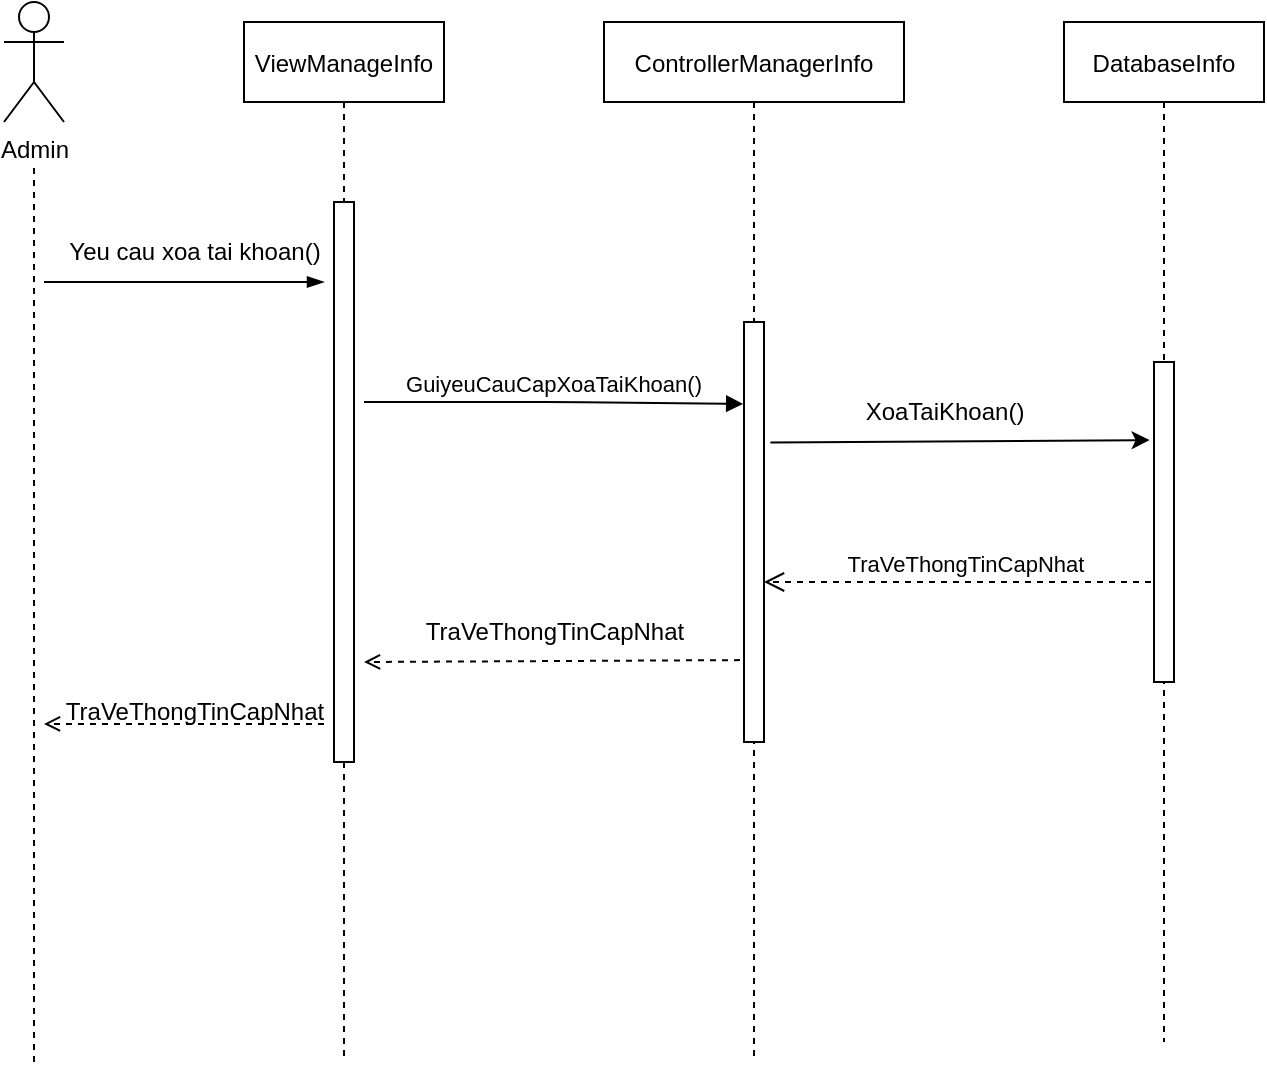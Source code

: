 <mxfile version="20.8.16" type="device"><diagram id="kgpKYQtTHZ0yAKxKKP6v" name="Page-1"><mxGraphModel dx="1036" dy="654" grid="1" gridSize="10" guides="1" tooltips="1" connect="1" arrows="1" fold="1" page="1" pageScale="1" pageWidth="850" pageHeight="1100" math="0" shadow="0"><root><mxCell id="0"/><mxCell id="1" parent="0"/><mxCell id="3nuBFxr9cyL0pnOWT2aG-1" value="ViewManageInfo" style="shape=umlLifeline;perimeter=lifelinePerimeter;container=1;collapsible=0;recursiveResize=0;rounded=0;shadow=0;strokeWidth=1;" parent="1" vertex="1"><mxGeometry x="180" y="80" width="100" height="520" as="geometry"/></mxCell><mxCell id="rD2DhcnAycF6JO2sl_hs-12" value="" style="points=[];perimeter=orthogonalPerimeter;rounded=0;shadow=0;strokeWidth=1;" parent="3nuBFxr9cyL0pnOWT2aG-1" vertex="1"><mxGeometry x="45" y="90" width="10" height="280" as="geometry"/></mxCell><mxCell id="3nuBFxr9cyL0pnOWT2aG-5" value="ControllerManagerInfo" style="shape=umlLifeline;perimeter=lifelinePerimeter;container=1;collapsible=0;recursiveResize=0;rounded=0;shadow=0;strokeWidth=1;" parent="1" vertex="1"><mxGeometry x="360" y="80" width="150" height="520" as="geometry"/></mxCell><mxCell id="3nuBFxr9cyL0pnOWT2aG-6" value="" style="points=[];perimeter=orthogonalPerimeter;rounded=0;shadow=0;strokeWidth=1;" parent="3nuBFxr9cyL0pnOWT2aG-5" vertex="1"><mxGeometry x="70" y="150" width="10" height="210" as="geometry"/></mxCell><mxCell id="3nuBFxr9cyL0pnOWT2aG-7" value="TraVeThongTinCapNhat" style="verticalAlign=bottom;endArrow=open;dashed=1;endSize=8;shadow=0;strokeWidth=1;" parent="1" source="rD2DhcnAycF6JO2sl_hs-1" edge="1"><mxGeometry x="-0.003" relative="1" as="geometry"><mxPoint x="440" y="360" as="targetPoint"/><Array as="points"><mxPoint x="570" y="360"/></Array><mxPoint x="1" as="offset"/></mxGeometry></mxCell><mxCell id="3nuBFxr9cyL0pnOWT2aG-9" value="GuiyeuCauCapXoaTaiKhoan()" style="verticalAlign=bottom;endArrow=block;shadow=0;strokeWidth=1;entryX=-0.04;entryY=0.195;entryDx=0;entryDy=0;entryPerimeter=0;" parent="1" target="3nuBFxr9cyL0pnOWT2aG-6" edge="1"><mxGeometry relative="1" as="geometry"><mxPoint x="240" y="270" as="sourcePoint"/><mxPoint x="420" y="182" as="targetPoint"/><Array as="points"><mxPoint x="340" y="270"/></Array></mxGeometry></mxCell><mxCell id="rD2DhcnAycF6JO2sl_hs-1" value="DatabaseInfo" style="shape=umlLifeline;perimeter=lifelinePerimeter;container=1;collapsible=0;recursiveResize=0;rounded=0;shadow=0;strokeWidth=1;" parent="1" vertex="1"><mxGeometry x="590" y="80" width="100" height="510" as="geometry"/></mxCell><mxCell id="rD2DhcnAycF6JO2sl_hs-2" value="" style="points=[];perimeter=orthogonalPerimeter;rounded=0;shadow=0;strokeWidth=1;" parent="rD2DhcnAycF6JO2sl_hs-1" vertex="1"><mxGeometry x="45" y="170" width="10" height="160" as="geometry"/></mxCell><mxCell id="rD2DhcnAycF6JO2sl_hs-3" value="Admin" style="shape=umlActor;verticalLabelPosition=bottom;verticalAlign=top;html=1;outlineConnect=0;" parent="1" vertex="1"><mxGeometry x="60" y="70" width="30" height="60" as="geometry"/></mxCell><mxCell id="rD2DhcnAycF6JO2sl_hs-4" value="" style="endArrow=none;dashed=1;html=1;rounded=0;" parent="1" edge="1"><mxGeometry width="50" height="50" relative="1" as="geometry"><mxPoint x="75" y="600" as="sourcePoint"/><mxPoint x="75" y="150" as="targetPoint"/></mxGeometry></mxCell><mxCell id="rD2DhcnAycF6JO2sl_hs-7" value="" style="endArrow=classic;html=1;rounded=0;entryX=-0.22;entryY=0.244;entryDx=0;entryDy=0;entryPerimeter=0;exitX=1.32;exitY=0.287;exitDx=0;exitDy=0;exitPerimeter=0;" parent="1" source="3nuBFxr9cyL0pnOWT2aG-6" target="rD2DhcnAycF6JO2sl_hs-2" edge="1"><mxGeometry width="50" height="50" relative="1" as="geometry"><mxPoint x="400" y="360" as="sourcePoint"/><mxPoint x="450" y="310" as="targetPoint"/></mxGeometry></mxCell><mxCell id="rD2DhcnAycF6JO2sl_hs-8" value="XoaTaiKhoan()" style="text;html=1;align=center;verticalAlign=middle;resizable=0;points=[];autosize=1;strokeColor=none;fillColor=none;" parent="1" vertex="1"><mxGeometry x="480" y="260" width="100" height="30" as="geometry"/></mxCell><mxCell id="rD2DhcnAycF6JO2sl_hs-11" value="" style="endArrow=blockThin;html=1;rounded=0;endFill=1;" parent="1" edge="1"><mxGeometry width="50" height="50" relative="1" as="geometry"><mxPoint x="80" y="210" as="sourcePoint"/><mxPoint x="220" y="210" as="targetPoint"/></mxGeometry></mxCell><mxCell id="rD2DhcnAycF6JO2sl_hs-13" value="Yeu cau xoa tai khoan()" style="text;html=1;align=center;verticalAlign=middle;resizable=0;points=[];autosize=1;strokeColor=none;fillColor=none;" parent="1" vertex="1"><mxGeometry x="80" y="180" width="150" height="30" as="geometry"/></mxCell><mxCell id="rD2DhcnAycF6JO2sl_hs-15" value="" style="endArrow=open;html=1;rounded=0;exitX=-0.2;exitY=0.805;exitDx=0;exitDy=0;exitPerimeter=0;dashed=1;endFill=0;" parent="1" source="3nuBFxr9cyL0pnOWT2aG-6" edge="1"><mxGeometry width="50" height="50" relative="1" as="geometry"><mxPoint x="400" y="360" as="sourcePoint"/><mxPoint x="240" y="400" as="targetPoint"/></mxGeometry></mxCell><mxCell id="rD2DhcnAycF6JO2sl_hs-16" value="" style="endArrow=open;html=1;rounded=0;dashed=1;endFill=0;" parent="1" edge="1"><mxGeometry width="50" height="50" relative="1" as="geometry"><mxPoint x="220" y="431" as="sourcePoint"/><mxPoint x="80" y="430.95" as="targetPoint"/></mxGeometry></mxCell><mxCell id="rD2DhcnAycF6JO2sl_hs-17" value="TraVeThongTinCapNhat" style="text;html=1;align=center;verticalAlign=middle;resizable=0;points=[];autosize=1;strokeColor=none;fillColor=none;" parent="1" vertex="1"><mxGeometry x="260" y="370" width="150" height="30" as="geometry"/></mxCell><mxCell id="rD2DhcnAycF6JO2sl_hs-18" value="TraVeThongTinCapNhat" style="text;html=1;align=center;verticalAlign=middle;resizable=0;points=[];autosize=1;strokeColor=none;fillColor=none;" parent="1" vertex="1"><mxGeometry x="80" y="410" width="150" height="30" as="geometry"/></mxCell></root></mxGraphModel></diagram></mxfile>